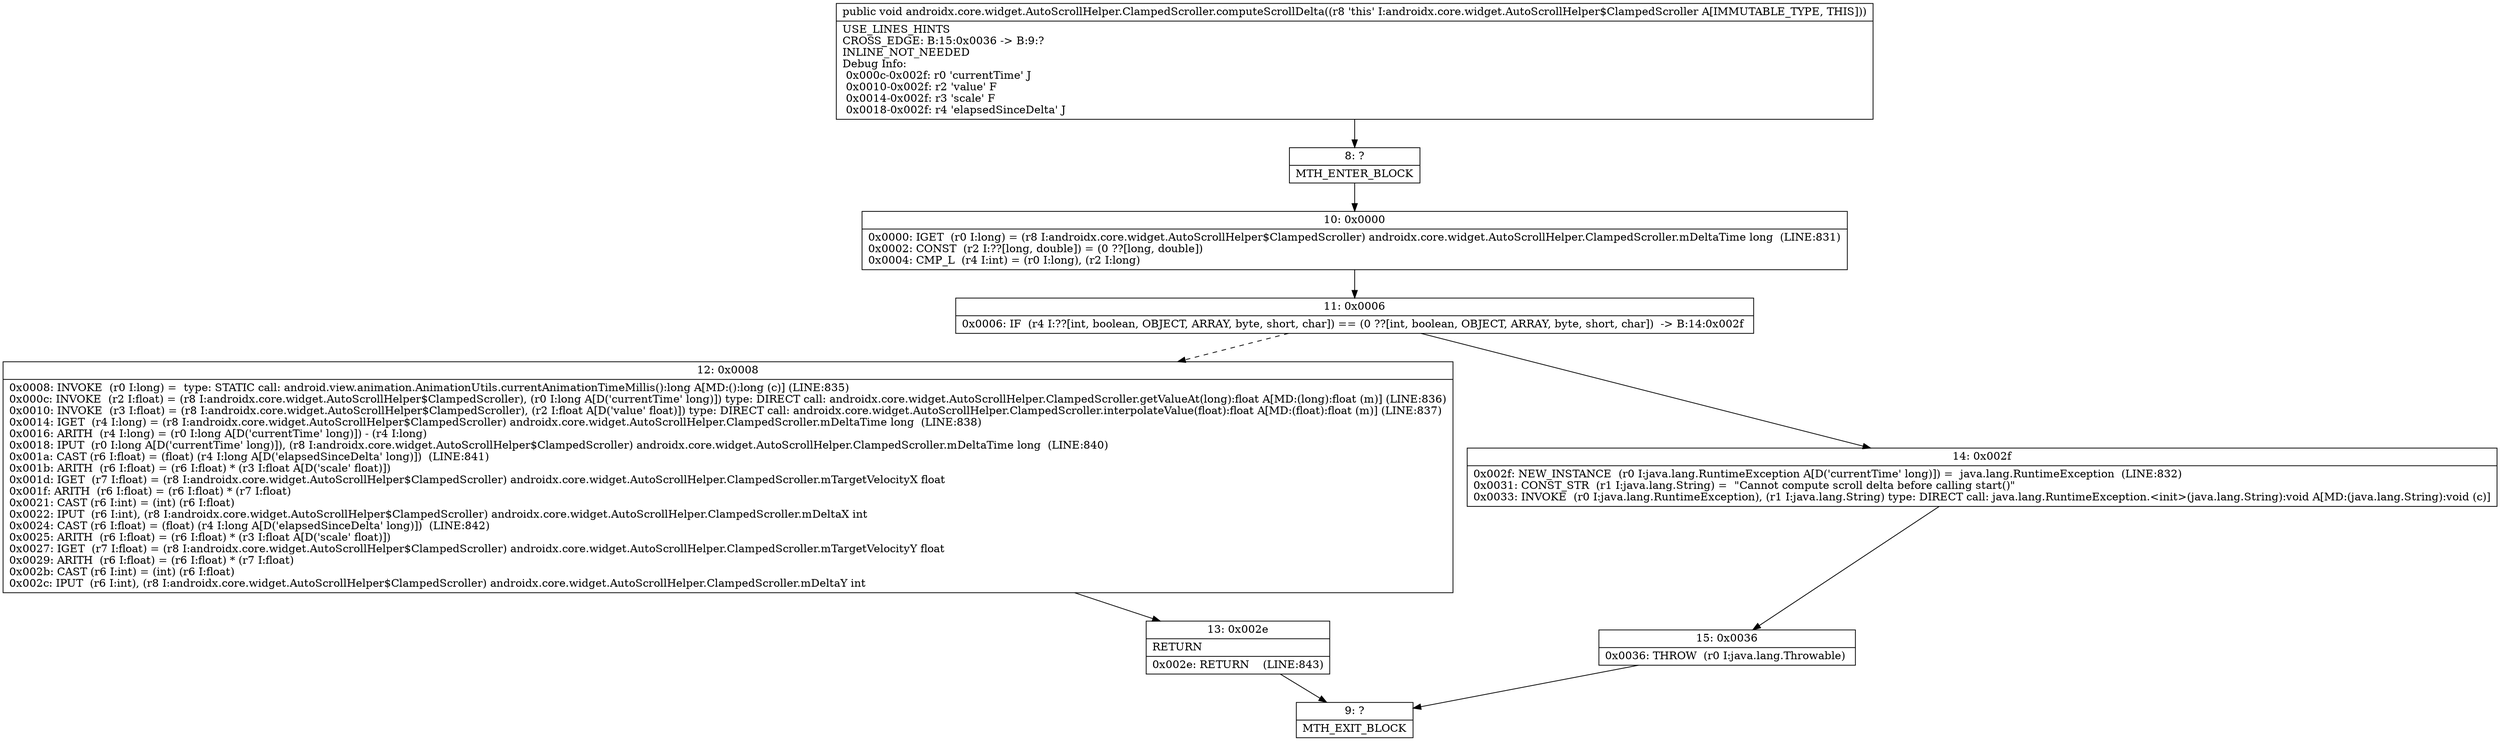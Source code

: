 digraph "CFG forandroidx.core.widget.AutoScrollHelper.ClampedScroller.computeScrollDelta()V" {
Node_8 [shape=record,label="{8\:\ ?|MTH_ENTER_BLOCK\l}"];
Node_10 [shape=record,label="{10\:\ 0x0000|0x0000: IGET  (r0 I:long) = (r8 I:androidx.core.widget.AutoScrollHelper$ClampedScroller) androidx.core.widget.AutoScrollHelper.ClampedScroller.mDeltaTime long  (LINE:831)\l0x0002: CONST  (r2 I:??[long, double]) = (0 ??[long, double]) \l0x0004: CMP_L  (r4 I:int) = (r0 I:long), (r2 I:long) \l}"];
Node_11 [shape=record,label="{11\:\ 0x0006|0x0006: IF  (r4 I:??[int, boolean, OBJECT, ARRAY, byte, short, char]) == (0 ??[int, boolean, OBJECT, ARRAY, byte, short, char])  \-\> B:14:0x002f \l}"];
Node_12 [shape=record,label="{12\:\ 0x0008|0x0008: INVOKE  (r0 I:long) =  type: STATIC call: android.view.animation.AnimationUtils.currentAnimationTimeMillis():long A[MD:():long (c)] (LINE:835)\l0x000c: INVOKE  (r2 I:float) = (r8 I:androidx.core.widget.AutoScrollHelper$ClampedScroller), (r0 I:long A[D('currentTime' long)]) type: DIRECT call: androidx.core.widget.AutoScrollHelper.ClampedScroller.getValueAt(long):float A[MD:(long):float (m)] (LINE:836)\l0x0010: INVOKE  (r3 I:float) = (r8 I:androidx.core.widget.AutoScrollHelper$ClampedScroller), (r2 I:float A[D('value' float)]) type: DIRECT call: androidx.core.widget.AutoScrollHelper.ClampedScroller.interpolateValue(float):float A[MD:(float):float (m)] (LINE:837)\l0x0014: IGET  (r4 I:long) = (r8 I:androidx.core.widget.AutoScrollHelper$ClampedScroller) androidx.core.widget.AutoScrollHelper.ClampedScroller.mDeltaTime long  (LINE:838)\l0x0016: ARITH  (r4 I:long) = (r0 I:long A[D('currentTime' long)]) \- (r4 I:long) \l0x0018: IPUT  (r0 I:long A[D('currentTime' long)]), (r8 I:androidx.core.widget.AutoScrollHelper$ClampedScroller) androidx.core.widget.AutoScrollHelper.ClampedScroller.mDeltaTime long  (LINE:840)\l0x001a: CAST (r6 I:float) = (float) (r4 I:long A[D('elapsedSinceDelta' long)])  (LINE:841)\l0x001b: ARITH  (r6 I:float) = (r6 I:float) * (r3 I:float A[D('scale' float)]) \l0x001d: IGET  (r7 I:float) = (r8 I:androidx.core.widget.AutoScrollHelper$ClampedScroller) androidx.core.widget.AutoScrollHelper.ClampedScroller.mTargetVelocityX float \l0x001f: ARITH  (r6 I:float) = (r6 I:float) * (r7 I:float) \l0x0021: CAST (r6 I:int) = (int) (r6 I:float) \l0x0022: IPUT  (r6 I:int), (r8 I:androidx.core.widget.AutoScrollHelper$ClampedScroller) androidx.core.widget.AutoScrollHelper.ClampedScroller.mDeltaX int \l0x0024: CAST (r6 I:float) = (float) (r4 I:long A[D('elapsedSinceDelta' long)])  (LINE:842)\l0x0025: ARITH  (r6 I:float) = (r6 I:float) * (r3 I:float A[D('scale' float)]) \l0x0027: IGET  (r7 I:float) = (r8 I:androidx.core.widget.AutoScrollHelper$ClampedScroller) androidx.core.widget.AutoScrollHelper.ClampedScroller.mTargetVelocityY float \l0x0029: ARITH  (r6 I:float) = (r6 I:float) * (r7 I:float) \l0x002b: CAST (r6 I:int) = (int) (r6 I:float) \l0x002c: IPUT  (r6 I:int), (r8 I:androidx.core.widget.AutoScrollHelper$ClampedScroller) androidx.core.widget.AutoScrollHelper.ClampedScroller.mDeltaY int \l}"];
Node_13 [shape=record,label="{13\:\ 0x002e|RETURN\l|0x002e: RETURN    (LINE:843)\l}"];
Node_9 [shape=record,label="{9\:\ ?|MTH_EXIT_BLOCK\l}"];
Node_14 [shape=record,label="{14\:\ 0x002f|0x002f: NEW_INSTANCE  (r0 I:java.lang.RuntimeException A[D('currentTime' long)]) =  java.lang.RuntimeException  (LINE:832)\l0x0031: CONST_STR  (r1 I:java.lang.String) =  \"Cannot compute scroll delta before calling start()\" \l0x0033: INVOKE  (r0 I:java.lang.RuntimeException), (r1 I:java.lang.String) type: DIRECT call: java.lang.RuntimeException.\<init\>(java.lang.String):void A[MD:(java.lang.String):void (c)]\l}"];
Node_15 [shape=record,label="{15\:\ 0x0036|0x0036: THROW  (r0 I:java.lang.Throwable) \l}"];
MethodNode[shape=record,label="{public void androidx.core.widget.AutoScrollHelper.ClampedScroller.computeScrollDelta((r8 'this' I:androidx.core.widget.AutoScrollHelper$ClampedScroller A[IMMUTABLE_TYPE, THIS]))  | USE_LINES_HINTS\lCROSS_EDGE: B:15:0x0036 \-\> B:9:?\lINLINE_NOT_NEEDED\lDebug Info:\l  0x000c\-0x002f: r0 'currentTime' J\l  0x0010\-0x002f: r2 'value' F\l  0x0014\-0x002f: r3 'scale' F\l  0x0018\-0x002f: r4 'elapsedSinceDelta' J\l}"];
MethodNode -> Node_8;Node_8 -> Node_10;
Node_10 -> Node_11;
Node_11 -> Node_12[style=dashed];
Node_11 -> Node_14;
Node_12 -> Node_13;
Node_13 -> Node_9;
Node_14 -> Node_15;
Node_15 -> Node_9;
}

